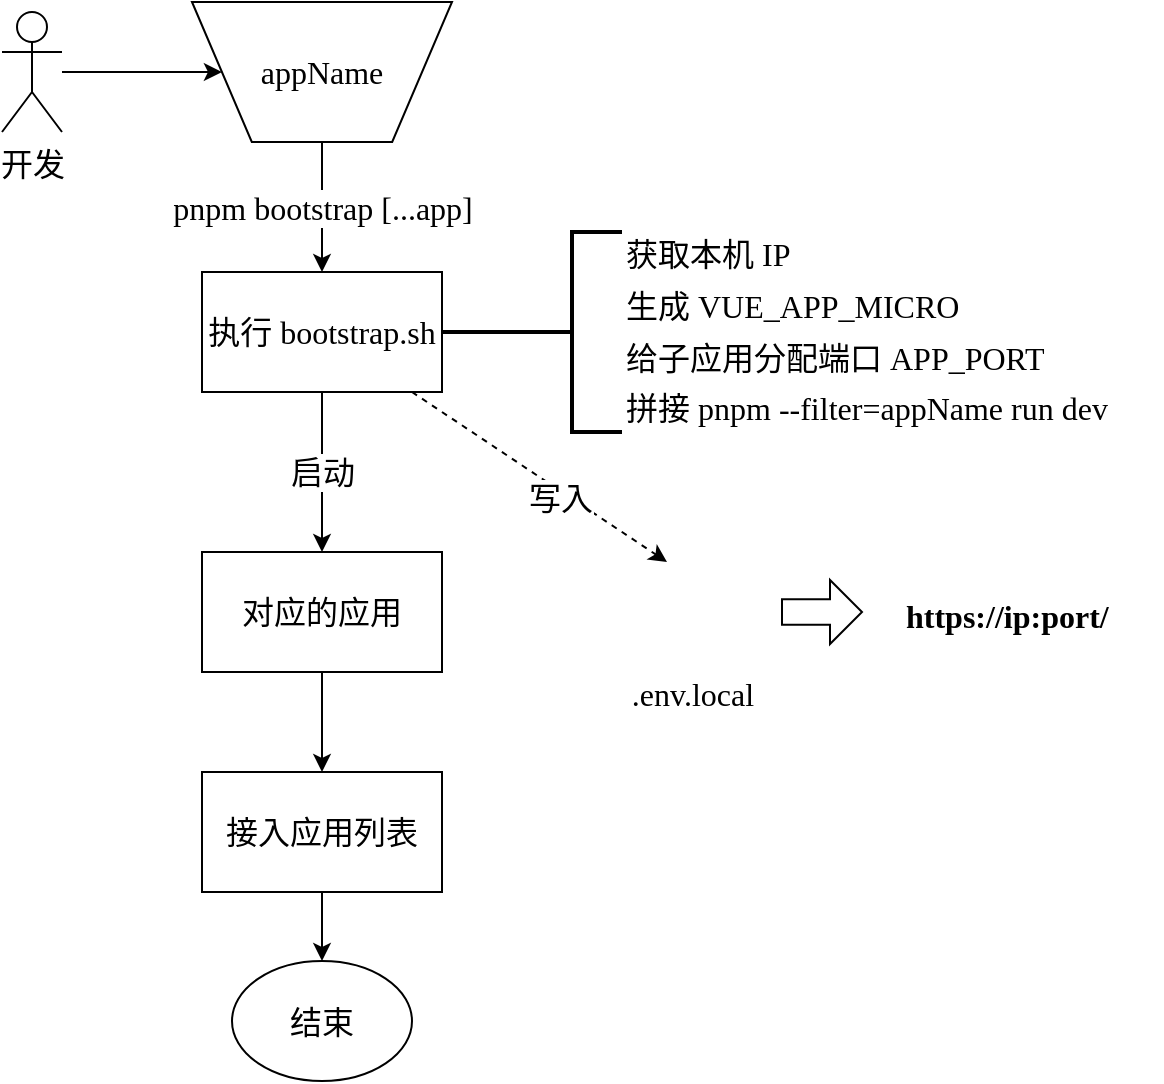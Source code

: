 <mxfile version="22.1.21" type="github" pages="2">
  <diagram name="启动应用" id="hbDIUZT85K4QuJ_lc52K">
    <mxGraphModel dx="1428" dy="664" grid="1" gridSize="10" guides="1" tooltips="1" connect="1" arrows="1" fold="1" page="1" pageScale="1" pageWidth="827" pageHeight="1169" math="0" shadow="0">
      <root>
        <mxCell id="0" />
        <mxCell id="1" parent="0" />
        <mxCell id="RJk8d5wRWD8ql-M5LWtv-1" value="pnpm bootstrap [...app]" style="edgeStyle=orthogonalEdgeStyle;rounded=0;orthogonalLoop=1;jettySize=auto;html=1;startArrow=none;fontSize=16;fontFamily=微软雅黑;" parent="1" source="RJk8d5wRWD8ql-M5LWtv-7" target="RJk8d5wRWD8ql-M5LWtv-6" edge="1">
          <mxGeometry relative="1" as="geometry">
            <mxPoint x="-20" y="240" as="targetPoint" />
          </mxGeometry>
        </mxCell>
        <mxCell id="RJk8d5wRWD8ql-M5LWtv-2" style="edgeStyle=orthogonalEdgeStyle;rounded=0;orthogonalLoop=1;jettySize=auto;html=1;fontSize=16;fontFamily=微软雅黑;" parent="1" source="RJk8d5wRWD8ql-M5LWtv-3" target="RJk8d5wRWD8ql-M5LWtv-7" edge="1">
          <mxGeometry relative="1" as="geometry" />
        </mxCell>
        <mxCell id="RJk8d5wRWD8ql-M5LWtv-3" value="开发" style="shape=umlActor;verticalLabelPosition=bottom;verticalAlign=top;html=1;outlineConnect=0;fontSize=16;fontFamily=微软雅黑;" parent="1" vertex="1">
          <mxGeometry x="30" y="80" width="30" height="60" as="geometry" />
        </mxCell>
        <mxCell id="RJk8d5wRWD8ql-M5LWtv-4" style="rounded=0;orthogonalLoop=1;jettySize=auto;html=1;entryX=0.25;entryY=0;entryDx=0;entryDy=0;strokeWidth=1;fontSize=16;endArrow=classic;endFill=1;dashed=1;fontFamily=微软雅黑;" parent="1" source="RJk8d5wRWD8ql-M5LWtv-6" target="RJk8d5wRWD8ql-M5LWtv-13" edge="1">
          <mxGeometry relative="1" as="geometry" />
        </mxCell>
        <mxCell id="RJk8d5wRWD8ql-M5LWtv-5" value="写入" style="edgeLabel;html=1;align=center;verticalAlign=middle;resizable=0;points=[];fontSize=16;fontFamily=微软雅黑;" parent="RJk8d5wRWD8ql-M5LWtv-4" vertex="1" connectable="0">
          <mxGeometry x="0.183" y="-3" relative="1" as="geometry">
            <mxPoint as="offset" />
          </mxGeometry>
        </mxCell>
        <mxCell id="RJk8d5wRWD8ql-M5LWtv-6" value="执行 bootstrap.sh" style="rounded=0;whiteSpace=wrap;html=1;fontSize=16;fontFamily=微软雅黑;" parent="1" vertex="1">
          <mxGeometry x="130" y="210" width="120" height="60" as="geometry" />
        </mxCell>
        <mxCell id="RJk8d5wRWD8ql-M5LWtv-7" value="appName" style="verticalLabelPosition=middle;verticalAlign=middle;html=1;shape=trapezoid;perimeter=trapezoidPerimeter;whiteSpace=wrap;size=0.23;arcSize=10;flipV=1;labelPosition=center;align=center;fontSize=16;fontFamily=微软雅黑;" parent="1" vertex="1">
          <mxGeometry x="125" y="75" width="130" height="70" as="geometry" />
        </mxCell>
        <mxCell id="RJk8d5wRWD8ql-M5LWtv-8" value="启动" style="edgeStyle=orthogonalEdgeStyle;rounded=0;orthogonalLoop=1;jettySize=auto;html=1;fontSize=16;fontFamily=微软雅黑;" parent="1" source="RJk8d5wRWD8ql-M5LWtv-6" target="RJk8d5wRWD8ql-M5LWtv-10" edge="1">
          <mxGeometry relative="1" as="geometry">
            <mxPoint x="190" y="390" as="sourcePoint" />
          </mxGeometry>
        </mxCell>
        <mxCell id="RJk8d5wRWD8ql-M5LWtv-9" style="edgeStyle=none;rounded=0;orthogonalLoop=1;jettySize=auto;html=1;strokeWidth=1;fontSize=16;endArrow=classic;endFill=1;fontFamily=微软雅黑;" parent="1" source="RJk8d5wRWD8ql-M5LWtv-10" target="RJk8d5wRWD8ql-M5LWtv-15" edge="1">
          <mxGeometry relative="1" as="geometry" />
        </mxCell>
        <mxCell id="RJk8d5wRWD8ql-M5LWtv-10" value="对应的应用" style="whiteSpace=wrap;html=1;rounded=0;fontSize=16;fontFamily=微软雅黑;" parent="1" vertex="1">
          <mxGeometry x="130" y="350" width="120" height="60" as="geometry" />
        </mxCell>
        <mxCell id="RJk8d5wRWD8ql-M5LWtv-11" style="edgeStyle=orthogonalEdgeStyle;rounded=0;orthogonalLoop=1;jettySize=auto;html=1;endArrow=none;endFill=0;strokeWidth=2;fontSize=16;fontFamily=微软雅黑;" parent="1" source="RJk8d5wRWD8ql-M5LWtv-12" target="RJk8d5wRWD8ql-M5LWtv-6" edge="1">
          <mxGeometry relative="1" as="geometry" />
        </mxCell>
        <mxCell id="RJk8d5wRWD8ql-M5LWtv-12" value="&lt;p style=&quot;line-height: 160%; font-size: 16px;&quot;&gt;获取本机 IP&lt;br style=&quot;font-size: 16px;&quot;&gt;生成 VUE_APP_MICRO&lt;br style=&quot;font-size: 16px;&quot;&gt;给子应用分配端口 APP_PORT&lt;br style=&quot;font-size: 16px;&quot;&gt;拼接 pnpm --filter=appName run dev&lt;/p&gt;" style="strokeWidth=2;html=1;shape=mxgraph.flowchart.annotation_2;align=left;labelPosition=right;pointerEvents=1;fontSize=16;fontFamily=微软雅黑;" parent="1" vertex="1">
          <mxGeometry x="290" y="190" width="50" height="100" as="geometry" />
        </mxCell>
        <mxCell id="RJk8d5wRWD8ql-M5LWtv-13" value=".env.local" style="shape=image;html=1;verticalAlign=top;verticalLabelPosition=bottom;labelBackgroundColor=#ffffff;imageAspect=0;aspect=fixed;image=https://cdn3.iconfinder.com/data/icons/user-interface-169/32/dicument-128.png;fontSize=16;fontFamily=微软雅黑;" parent="1" vertex="1">
          <mxGeometry x="350" y="355" width="50" height="50" as="geometry" />
        </mxCell>
        <mxCell id="RJk8d5wRWD8ql-M5LWtv-14" style="edgeStyle=none;rounded=0;orthogonalLoop=1;jettySize=auto;html=1;strokeWidth=1;fontSize=16;endArrow=classic;endFill=1;fontFamily=微软雅黑;" parent="1" source="RJk8d5wRWD8ql-M5LWtv-15" target="RJk8d5wRWD8ql-M5LWtv-19" edge="1">
          <mxGeometry relative="1" as="geometry">
            <mxPoint x="190" y="590" as="targetPoint" />
          </mxGeometry>
        </mxCell>
        <mxCell id="RJk8d5wRWD8ql-M5LWtv-15" value="接入应用列表" style="whiteSpace=wrap;html=1;fontSize=16;fontFamily=微软雅黑;rounded=0;" parent="1" vertex="1">
          <mxGeometry x="130" y="460" width="120" height="60" as="geometry" />
        </mxCell>
        <mxCell id="RJk8d5wRWD8ql-M5LWtv-16" value="" style="shape=image;html=1;verticalAlign=top;verticalLabelPosition=bottom;labelBackgroundColor=#ffffff;imageAspect=0;aspect=fixed;image=https://cdn4.iconfinder.com/data/icons/ionicons/512/icon-ios7-plus-empty-128.png;fontSize=16;fontFamily=微软雅黑;" parent="1" vertex="1">
          <mxGeometry x="270" y="350" width="60" height="60" as="geometry" />
        </mxCell>
        <mxCell id="RJk8d5wRWD8ql-M5LWtv-17" value="" style="shape=singleArrow;whiteSpace=wrap;html=1;arrowWidth=0.4;arrowSize=0.4;fontSize=16;verticalAlign=top;labelBackgroundColor=#ffffff;fontFamily=微软雅黑;" parent="1" vertex="1">
          <mxGeometry x="420" y="364" width="40" height="32" as="geometry" />
        </mxCell>
        <mxCell id="RJk8d5wRWD8ql-M5LWtv-18" value="&lt;span style=&quot;color: rgb(0, 0, 0); font-size: 16px; font-style: normal; font-variant-ligatures: normal; font-variant-caps: normal; letter-spacing: normal; orphans: 2; text-align: center; text-indent: 0px; text-transform: none; widows: 2; word-spacing: 0px; -webkit-text-stroke-width: 0px; background-color: rgb(255, 255, 255); text-decoration-thickness: initial; text-decoration-style: initial; text-decoration-color: initial; float: none; display: inline !important;&quot;&gt;https://ip:port/&lt;br style=&quot;font-size: 16px;&quot;&gt;&lt;/span&gt;" style="text;whiteSpace=wrap;html=1;fontSize=16;fontStyle=1;fontFamily=微软雅黑;" parent="1" vertex="1">
          <mxGeometry x="480" y="366" width="130" height="28" as="geometry" />
        </mxCell>
        <mxCell id="RJk8d5wRWD8ql-M5LWtv-19" value="结束" style="ellipse;whiteSpace=wrap;html=1;fontSize=16;fontFamily=微软雅黑;" parent="1" vertex="1">
          <mxGeometry x="145" y="554.5" width="90" height="60" as="geometry" />
        </mxCell>
      </root>
    </mxGraphModel>
  </diagram>
  <diagram id="c3QG5h15V_xBL_wiGVRl" name="dev">
    <mxGraphModel dx="2255" dy="664" grid="1" gridSize="10" guides="1" tooltips="1" connect="1" arrows="1" fold="1" page="1" pageScale="1" pageWidth="827" pageHeight="1169" math="0" shadow="0">
      <root>
        <mxCell id="0" />
        <mxCell id="1" parent="0" />
        <mxCell id="7d9sKj-4Yxy_ipLyJDSH-10" style="edgeStyle=orthogonalEdgeStyle;rounded=0;orthogonalLoop=1;jettySize=auto;html=1;fontSize=16;fontFamily=微软雅黑;" edge="1" parent="1" source="5LI_pydah08SIQdUVhyj-1" target="7d9sKj-4Yxy_ipLyJDSH-7">
          <mxGeometry relative="1" as="geometry" />
        </mxCell>
        <mxCell id="5LI_pydah08SIQdUVhyj-1" value="/app1/**" style="shape=image;html=1;verticalAlign=top;verticalLabelPosition=bottom;labelBackgroundColor=#ffffff;imageAspect=0;aspect=fixed;image=https://cdn1.iconfinder.com/data/icons/ionicons-fill-vol-2/512/logo-nodejs-128.png;fontSize=16;fontFamily=微软雅黑;" parent="1" vertex="1">
          <mxGeometry x="320" y="452" width="60" height="60" as="geometry" />
        </mxCell>
        <mxCell id="7d9sKj-4Yxy_ipLyJDSH-9" style="edgeStyle=orthogonalEdgeStyle;rounded=0;orthogonalLoop=1;jettySize=auto;html=1;entryX=0;entryY=0.5;entryDx=0;entryDy=0;fontSize=16;fontFamily=微软雅黑;" edge="1" parent="1" source="7d9sKj-4Yxy_ipLyJDSH-4" target="7d9sKj-4Yxy_ipLyJDSH-8">
          <mxGeometry relative="1" as="geometry" />
        </mxCell>
        <mxCell id="7d9sKj-4Yxy_ipLyJDSH-4" value="注册子应用" style="whiteSpace=wrap;html=1;verticalAlign=middle;fontSize=16;shape=process;backgroundOutline=1;fontFamily=微软雅黑;" vertex="1" parent="1">
          <mxGeometry x="60" y="450" width="120" height="60" as="geometry" />
        </mxCell>
        <mxCell id="7d9sKj-4Yxy_ipLyJDSH-12" style="edgeStyle=orthogonalEdgeStyle;rounded=0;orthogonalLoop=1;jettySize=auto;html=1;fontSize=16;fontFamily=微软雅黑;" edge="1" parent="1" source="7d9sKj-4Yxy_ipLyJDSH-7" target="7d9sKj-4Yxy_ipLyJDSH-11">
          <mxGeometry relative="1" as="geometry" />
        </mxCell>
        <mxCell id="7d9sKj-4Yxy_ipLyJDSH-7" value="代理服务器" style="sketch=0;pointerEvents=1;shadow=0;dashed=0;html=1;strokeColor=none;fillColor=#005F4B;labelPosition=center;verticalLabelPosition=bottom;verticalAlign=top;align=center;outlineConnect=0;shape=mxgraph.veeam2.network_proxy;aspect=fixed;fontSize=16;fontFamily=微软雅黑;" vertex="1" parent="1">
          <mxGeometry x="470" y="457" width="50" height="50" as="geometry" />
        </mxCell>
        <mxCell id="7d9sKj-4Yxy_ipLyJDSH-17" style="edgeStyle=orthogonalEdgeStyle;rounded=0;orthogonalLoop=1;jettySize=auto;html=1;fontSize=16;fontFamily=微软雅黑;" edge="1" parent="1" source="7d9sKj-4Yxy_ipLyJDSH-8" target="7d9sKj-4Yxy_ipLyJDSH-7">
          <mxGeometry relative="1" as="geometry" />
        </mxCell>
        <mxCell id="7d9sKj-4Yxy_ipLyJDSH-8" value="/app2/**" style="shape=image;html=1;verticalAlign=top;verticalLabelPosition=bottom;labelBackgroundColor=#ffffff;imageAspect=0;aspect=fixed;image=https://cdn1.iconfinder.com/data/icons/ionicons-fill-vol-2/512/logo-nodejs-128.png;fontSize=16;fontFamily=微软雅黑;" vertex="1" parent="1">
          <mxGeometry x="320" y="572" width="60" height="60" as="geometry" />
        </mxCell>
        <mxCell id="7d9sKj-4Yxy_ipLyJDSH-6" value="请求" style="edgeStyle=orthogonalEdgeStyle;rounded=0;orthogonalLoop=1;jettySize=auto;html=1;fontSize=16;fontFamily=微软雅黑;" edge="1" parent="1" source="7d9sKj-4Yxy_ipLyJDSH-4" target="5LI_pydah08SIQdUVhyj-1">
          <mxGeometry relative="1" as="geometry" />
        </mxCell>
        <mxCell id="7d9sKj-4Yxy_ipLyJDSH-14" value="是" style="edgeStyle=orthogonalEdgeStyle;rounded=0;orthogonalLoop=1;jettySize=auto;html=1;fontSize=16;fontFamily=微软雅黑;" edge="1" parent="1" source="7d9sKj-4Yxy_ipLyJDSH-11" target="7d9sKj-4Yxy_ipLyJDSH-13">
          <mxGeometry relative="1" as="geometry" />
        </mxCell>
        <mxCell id="7d9sKj-4Yxy_ipLyJDSH-16" value="否" style="edgeStyle=orthogonalEdgeStyle;rounded=0;orthogonalLoop=1;jettySize=auto;html=1;fontSize=16;fontFamily=微软雅黑;" edge="1" parent="1" source="7d9sKj-4Yxy_ipLyJDSH-11" target="7d9sKj-4Yxy_ipLyJDSH-15">
          <mxGeometry relative="1" as="geometry" />
        </mxCell>
        <mxCell id="7d9sKj-4Yxy_ipLyJDSH-11" value="本地存在服务？" style="rhombus;whiteSpace=wrap;html=1;fontSize=16;fontFamily=微软雅黑;" vertex="1" parent="1">
          <mxGeometry x="610" y="442" width="80" height="80" as="geometry" />
        </mxCell>
        <mxCell id="7d9sKj-4Yxy_ipLyJDSH-19" value="占用" style="rounded=0;orthogonalLoop=1;jettySize=auto;html=1;endArrow=none;endFill=0;fontSize=16;fontFamily=微软雅黑;" edge="1" parent="1" source="7d9sKj-4Yxy_ipLyJDSH-13" target="7d9sKj-4Yxy_ipLyJDSH-18">
          <mxGeometry relative="1" as="geometry" />
        </mxCell>
        <mxCell id="7d9sKj-4Yxy_ipLyJDSH-13" value="本地" style="whiteSpace=wrap;html=1;fontSize=16;fontFamily=微软雅黑;" vertex="1" parent="1">
          <mxGeometry x="590" y="612" width="120" height="60" as="geometry" />
        </mxCell>
        <mxCell id="7d9sKj-4Yxy_ipLyJDSH-15" value="测试环境" style="whiteSpace=wrap;html=1;fontSize=16;fontFamily=微软雅黑;" vertex="1" parent="1">
          <mxGeometry x="780" y="452" width="120" height="60" as="geometry" />
        </mxCell>
        <mxCell id="7d9sKj-4Yxy_ipLyJDSH-18" value="10000 ~ 10010" style="fontStyle=0;labelPosition=right;verticalLabelPosition=middle;align=left;verticalAlign=middle;spacingLeft=2;fontSize=16;fontFamily=微软雅黑;" vertex="1" parent="1">
          <mxGeometry x="770" y="612" width="30" height="30" as="geometry" />
        </mxCell>
        <mxCell id="7d9sKj-4Yxy_ipLyJDSH-27" value="" style="edgeStyle=orthogonalEdgeStyle;rounded=0;orthogonalLoop=1;jettySize=auto;html=1;" edge="1" parent="1" source="7d9sKj-4Yxy_ipLyJDSH-25" target="7d9sKj-4Yxy_ipLyJDSH-29">
          <mxGeometry relative="1" as="geometry">
            <mxPoint x="37.5" y="370" as="targetPoint" />
          </mxGeometry>
        </mxCell>
        <mxCell id="7d9sKj-4Yxy_ipLyJDSH-25" value="" style="image;aspect=fixed;html=1;points=[];align=center;fontSize=12;image=img/lib/azure2/general/Browser.svg;" vertex="1" parent="1">
          <mxGeometry x="-80" y="344" width="65" height="52" as="geometry" />
        </mxCell>
        <mxCell id="7d9sKj-4Yxy_ipLyJDSH-32" style="edgeStyle=orthogonalEdgeStyle;rounded=0;orthogonalLoop=1;jettySize=auto;html=1;" edge="1" parent="1" source="7d9sKj-4Yxy_ipLyJDSH-29" target="7d9sKj-4Yxy_ipLyJDSH-4">
          <mxGeometry relative="1" as="geometry" />
        </mxCell>
        <mxCell id="7d9sKj-4Yxy_ipLyJDSH-29" value="服务" style="rounded=0;whiteSpace=wrap;html=1;fontSize=16;fontFamily=微软雅黑;" vertex="1" parent="1">
          <mxGeometry x="60" y="340" width="120" height="60" as="geometry" />
        </mxCell>
        <mxCell id="7d9sKj-4Yxy_ipLyJDSH-30" value="" style="swimlane;startSize=0;dashed=1;" vertex="1" parent="1">
          <mxGeometry x="-120" y="70" width="480" height="220" as="geometry" />
        </mxCell>
        <mxCell id="PIJ4ZpdSDfOjswG4X4ez-1" value="开发" style="shape=umlActor;verticalLabelPosition=bottom;verticalAlign=top;html=1;outlineConnect=0;fontSize=16;fontFamily=微软雅黑;" parent="7d9sKj-4Yxy_ipLyJDSH-30" vertex="1">
          <mxGeometry x="30" y="40" width="30" height="60" as="geometry" />
        </mxCell>
        <mxCell id="PIJ4ZpdSDfOjswG4X4ez-2" value="基座" style="whiteSpace=wrap;html=1;verticalAlign=middle;fontSize=16;fontFamily=微软雅黑;" parent="7d9sKj-4Yxy_ipLyJDSH-30" vertex="1">
          <mxGeometry x="180" y="40" width="120" height="60" as="geometry" />
        </mxCell>
        <mxCell id="7d9sKj-4Yxy_ipLyJDSH-1" value="443" style="fontStyle=0;labelPosition=right;verticalLabelPosition=middle;align=left;verticalAlign=middle;spacingLeft=2;fontSize=16;fontFamily=微软雅黑;" vertex="1" parent="7d9sKj-4Yxy_ipLyJDSH-30">
          <mxGeometry x="380" y="40" width="30" height="30" as="geometry" />
        </mxCell>
        <mxCell id="PIJ4ZpdSDfOjswG4X4ez-4" value="占用" style="rounded=0;orthogonalLoop=1;jettySize=auto;html=1;fontSize=16;endArrow=none;endFill=0;fontFamily=微软雅黑;" parent="7d9sKj-4Yxy_ipLyJDSH-30" source="PIJ4ZpdSDfOjswG4X4ez-2" target="7d9sKj-4Yxy_ipLyJDSH-1" edge="1">
          <mxGeometry relative="1" as="geometry" />
        </mxCell>
        <mxCell id="7d9sKj-4Yxy_ipLyJDSH-23" value="app1" style="whiteSpace=wrap;html=1;verticalAlign=middle;fontSize=16;fontFamily=微软雅黑;" vertex="1" parent="7d9sKj-4Yxy_ipLyJDSH-30">
          <mxGeometry x="180" y="140" width="120" height="60" as="geometry" />
        </mxCell>
        <mxCell id="7d9sKj-4Yxy_ipLyJDSH-28" style="edgeStyle=orthogonalEdgeStyle;rounded=0;orthogonalLoop=1;jettySize=auto;html=1;entryX=0;entryY=0.5;entryDx=0;entryDy=0;" edge="1" parent="7d9sKj-4Yxy_ipLyJDSH-30" source="PIJ4ZpdSDfOjswG4X4ez-1" target="7d9sKj-4Yxy_ipLyJDSH-23">
          <mxGeometry relative="1" as="geometry" />
        </mxCell>
        <mxCell id="7d9sKj-4Yxy_ipLyJDSH-24" value="10001" style="fontStyle=0;labelPosition=right;verticalLabelPosition=middle;align=left;verticalAlign=middle;spacingLeft=2;fontSize=16;fontFamily=微软雅黑;" vertex="1" parent="7d9sKj-4Yxy_ipLyJDSH-30">
          <mxGeometry x="380" y="140" width="30" height="30" as="geometry" />
        </mxCell>
        <mxCell id="7d9sKj-4Yxy_ipLyJDSH-22" value="占用" style="rounded=0;orthogonalLoop=1;jettySize=auto;html=1;fontSize=16;endArrow=none;endFill=0;fontFamily=微软雅黑;" edge="1" parent="7d9sKj-4Yxy_ipLyJDSH-30" source="7d9sKj-4Yxy_ipLyJDSH-23" target="7d9sKj-4Yxy_ipLyJDSH-24">
          <mxGeometry relative="1" as="geometry" />
        </mxCell>
        <mxCell id="PIJ4ZpdSDfOjswG4X4ez-3" value="pnpm dev" style="edgeStyle=orthogonalEdgeStyle;rounded=0;orthogonalLoop=1;jettySize=auto;html=1;fontSize=16;fontFamily=微软雅黑;" parent="7d9sKj-4Yxy_ipLyJDSH-30" source="PIJ4ZpdSDfOjswG4X4ez-1" target="PIJ4ZpdSDfOjswG4X4ez-2" edge="1">
          <mxGeometry relative="1" as="geometry">
            <mxPoint as="offset" />
          </mxGeometry>
        </mxCell>
        <mxCell id="7d9sKj-4Yxy_ipLyJDSH-31" style="edgeStyle=orthogonalEdgeStyle;rounded=0;orthogonalLoop=1;jettySize=auto;html=1;endArrow=none;endFill=0;" edge="1" parent="1" source="7d9sKj-4Yxy_ipLyJDSH-29" target="7d9sKj-4Yxy_ipLyJDSH-30">
          <mxGeometry relative="1" as="geometry" />
        </mxCell>
      </root>
    </mxGraphModel>
  </diagram>
</mxfile>
